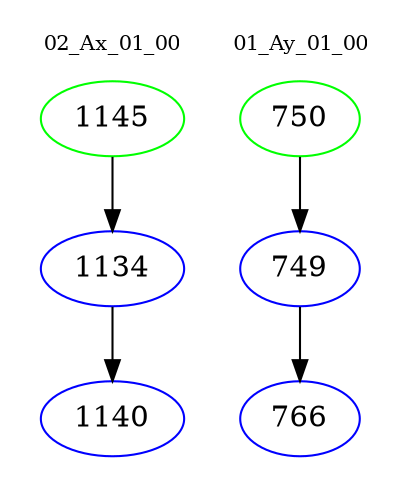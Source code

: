 digraph{
subgraph cluster_0 {
color = white
label = "02_Ax_01_00";
fontsize=10;
T0_1145 [label="1145", color="green"]
T0_1145 -> T0_1134 [color="black"]
T0_1134 [label="1134", color="blue"]
T0_1134 -> T0_1140 [color="black"]
T0_1140 [label="1140", color="blue"]
}
subgraph cluster_1 {
color = white
label = "01_Ay_01_00";
fontsize=10;
T1_750 [label="750", color="green"]
T1_750 -> T1_749 [color="black"]
T1_749 [label="749", color="blue"]
T1_749 -> T1_766 [color="black"]
T1_766 [label="766", color="blue"]
}
}
